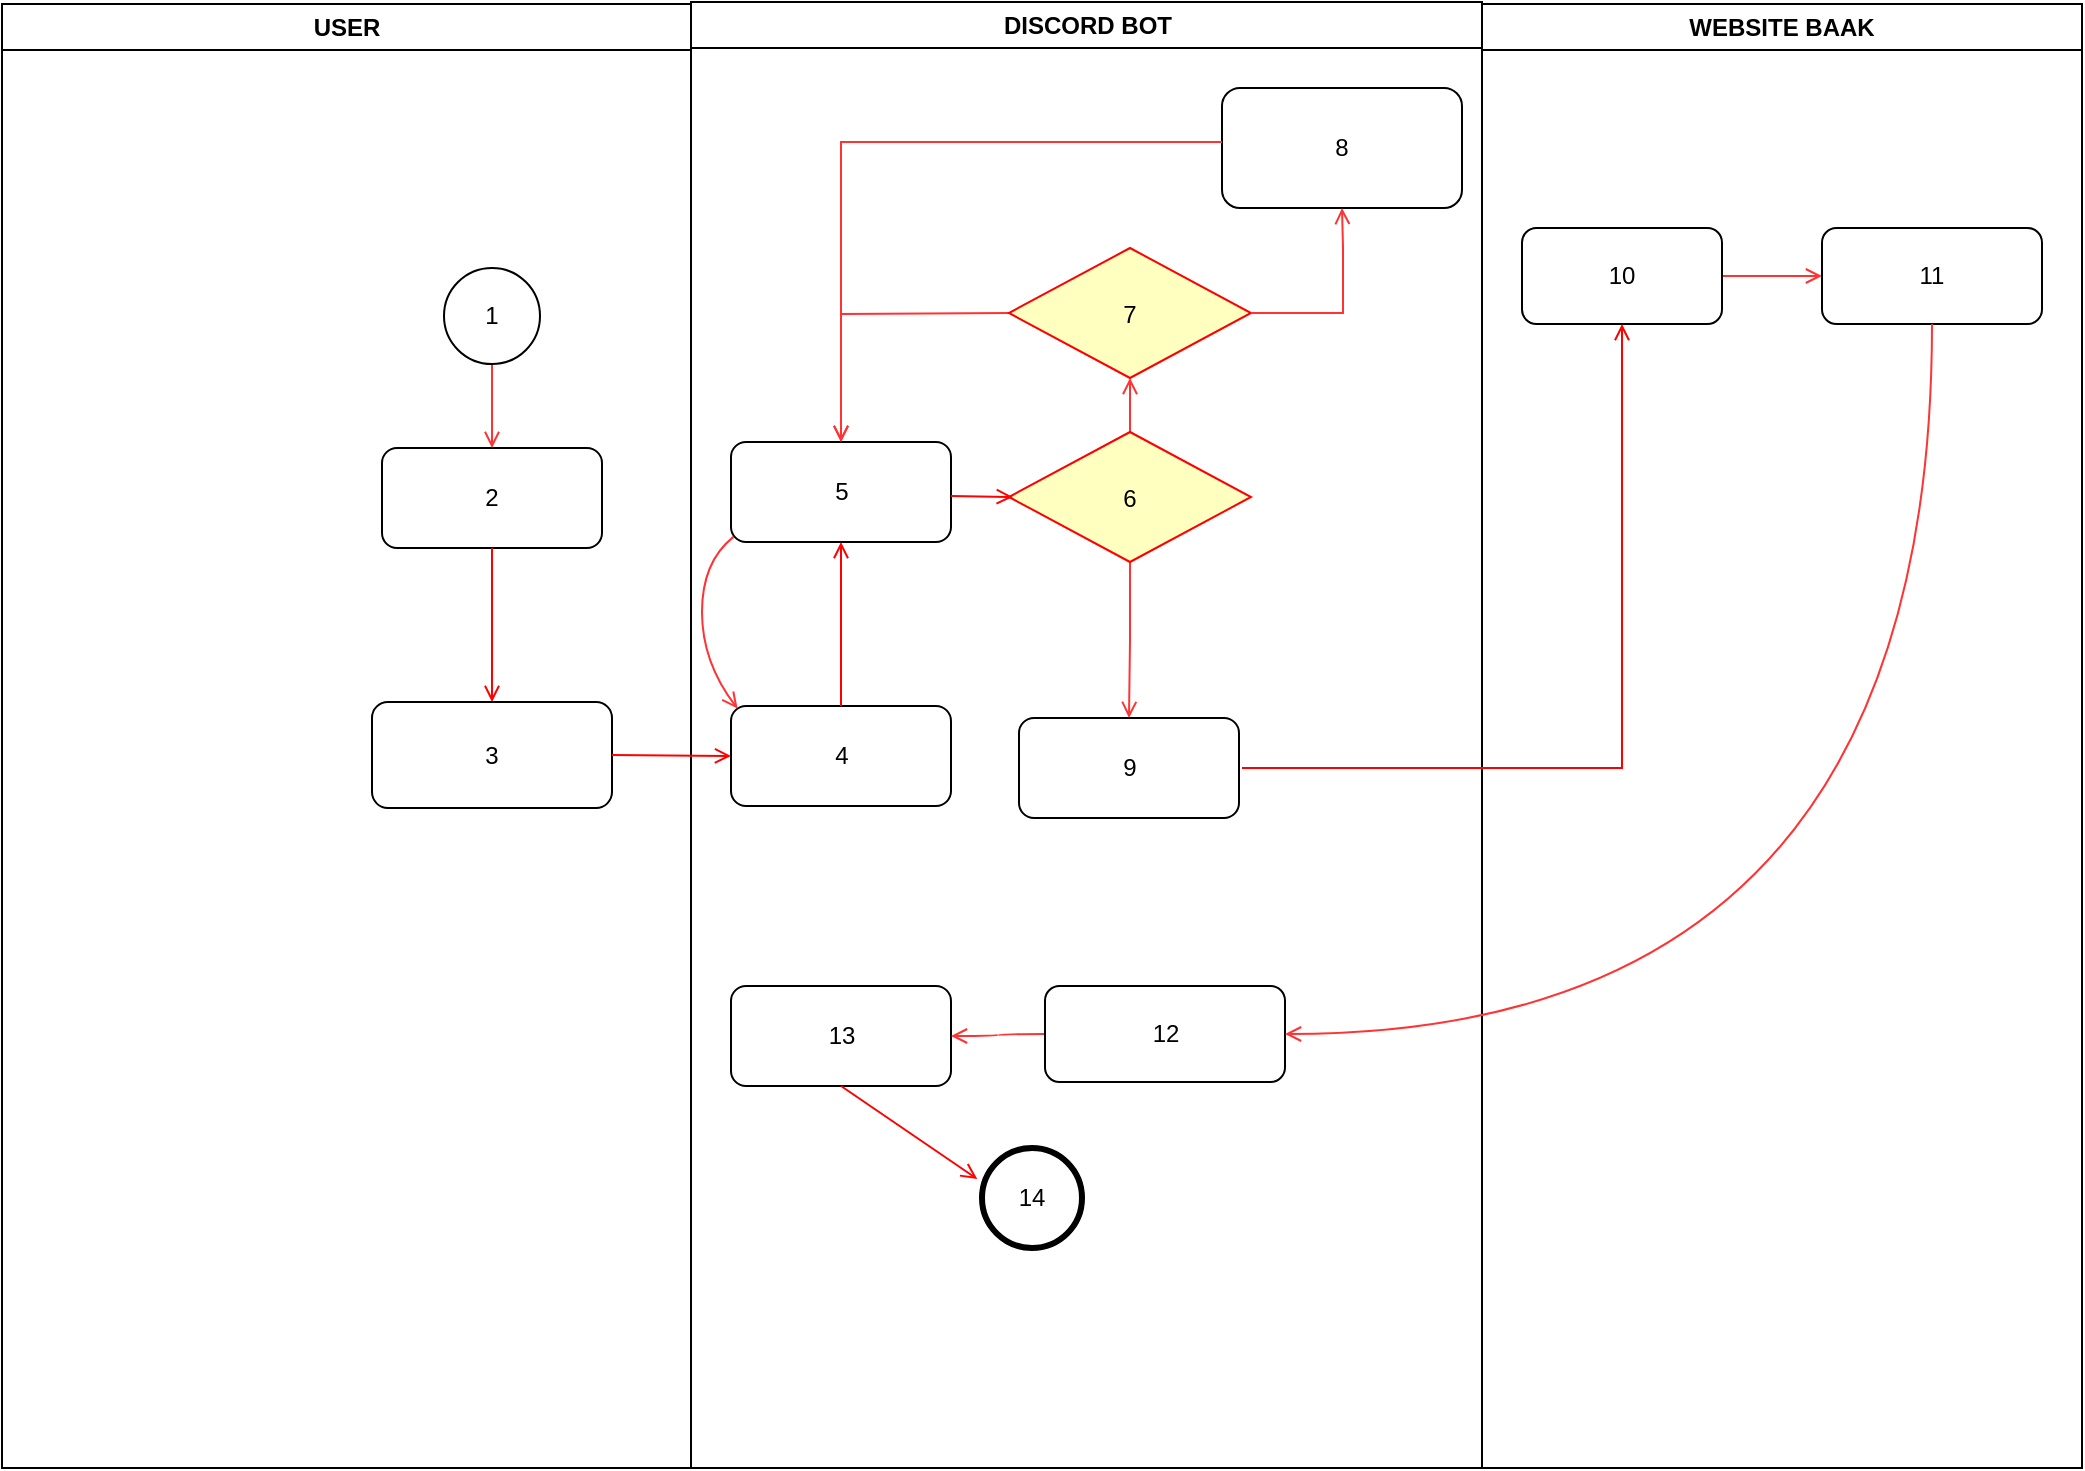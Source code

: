 <mxfile version="20.5.1" type="github">
  <diagram id="2ciFKfZ7ZzHzfvBWZ5C_" name="Page-1">
    <mxGraphModel dx="716" dy="403" grid="1" gridSize="10" guides="1" tooltips="1" connect="1" arrows="1" fold="1" page="1" pageScale="1" pageWidth="850" pageHeight="1100" math="0" shadow="0">
      <root>
        <mxCell id="0" />
        <mxCell id="1" parent="0" />
        <mxCell id="_sUXLbSh4wj3Fm5f3w61-1" value="USER" style="swimlane;whiteSpace=wrap" parent="1" vertex="1">
          <mxGeometry x="100" y="128" width="344.5" height="732" as="geometry" />
        </mxCell>
        <mxCell id="_sUXLbSh4wj3Fm5f3w61-5" value="2" style="rounded=1;whiteSpace=wrap;html=1;" parent="_sUXLbSh4wj3Fm5f3w61-1" vertex="1">
          <mxGeometry x="190" y="222" width="110" height="50" as="geometry" />
        </mxCell>
        <mxCell id="_sUXLbSh4wj3Fm5f3w61-7" value="" style="endArrow=open;strokeColor=#FF0000;endFill=1;rounded=0;entryX=0.5;entryY=0;entryDx=0;entryDy=0;" parent="_sUXLbSh4wj3Fm5f3w61-1" source="_sUXLbSh4wj3Fm5f3w61-5" target="_sUXLbSh4wj3Fm5f3w61-8" edge="1">
          <mxGeometry relative="1" as="geometry">
            <mxPoint x="115" y="325" as="targetPoint" />
          </mxGeometry>
        </mxCell>
        <mxCell id="_sUXLbSh4wj3Fm5f3w61-8" value="3" style="rounded=1;whiteSpace=wrap;html=1;" parent="_sUXLbSh4wj3Fm5f3w61-1" vertex="1">
          <mxGeometry x="185" y="349" width="120" height="53" as="geometry" />
        </mxCell>
        <mxCell id="_sUXLbSh4wj3Fm5f3w61-51" style="edgeStyle=orthogonalEdgeStyle;rounded=0;orthogonalLoop=1;jettySize=auto;html=1;entryX=0.5;entryY=0;entryDx=0;entryDy=0;strokeColor=#FF3333;endArrow=open;endFill=0;" parent="_sUXLbSh4wj3Fm5f3w61-1" source="_sUXLbSh4wj3Fm5f3w61-50" target="_sUXLbSh4wj3Fm5f3w61-5" edge="1">
          <mxGeometry relative="1" as="geometry" />
        </mxCell>
        <mxCell id="_sUXLbSh4wj3Fm5f3w61-50" value="1" style="ellipse;whiteSpace=wrap;html=1;aspect=fixed;strokeWidth=1;" parent="_sUXLbSh4wj3Fm5f3w61-1" vertex="1">
          <mxGeometry x="221" y="132" width="48" height="48" as="geometry" />
        </mxCell>
        <mxCell id="_sUXLbSh4wj3Fm5f3w61-10" value="DISCORD BOT" style="swimlane;whiteSpace=wrap" parent="1" vertex="1">
          <mxGeometry x="444.5" y="127" width="395.5" height="733" as="geometry" />
        </mxCell>
        <mxCell id="_sUXLbSh4wj3Fm5f3w61-14" value="5" style="rounded=1;whiteSpace=wrap;html=1;" parent="_sUXLbSh4wj3Fm5f3w61-10" vertex="1">
          <mxGeometry x="20" y="220" width="110" height="50" as="geometry" />
        </mxCell>
        <mxCell id="_sUXLbSh4wj3Fm5f3w61-16" value="4" style="rounded=1;whiteSpace=wrap;html=1;" parent="_sUXLbSh4wj3Fm5f3w61-10" vertex="1">
          <mxGeometry x="20" y="352" width="110" height="50" as="geometry" />
        </mxCell>
        <mxCell id="_sUXLbSh4wj3Fm5f3w61-17" value="" style="endArrow=none;strokeColor=#FF0000;endFill=0;rounded=0;startArrow=open;startFill=0;" parent="_sUXLbSh4wj3Fm5f3w61-10" source="_sUXLbSh4wj3Fm5f3w61-14" target="_sUXLbSh4wj3Fm5f3w61-16" edge="1">
          <mxGeometry relative="1" as="geometry" />
        </mxCell>
        <mxCell id="_sUXLbSh4wj3Fm5f3w61-47" style="edgeStyle=orthogonalEdgeStyle;rounded=0;orthogonalLoop=1;jettySize=auto;html=1;entryX=0.5;entryY=0;entryDx=0;entryDy=0;strokeColor=#FF3333;endArrow=open;endFill=0;" parent="_sUXLbSh4wj3Fm5f3w61-10" source="_sUXLbSh4wj3Fm5f3w61-18" target="_sUXLbSh4wj3Fm5f3w61-24" edge="1">
          <mxGeometry relative="1" as="geometry" />
        </mxCell>
        <mxCell id="_sUXLbSh4wj3Fm5f3w61-58" value="" style="edgeStyle=orthogonalEdgeStyle;rounded=0;orthogonalLoop=1;jettySize=auto;html=1;strokeColor=#FF3333;endArrow=open;endFill=0;" parent="_sUXLbSh4wj3Fm5f3w61-10" source="_sUXLbSh4wj3Fm5f3w61-18" target="_sUXLbSh4wj3Fm5f3w61-57" edge="1">
          <mxGeometry relative="1" as="geometry" />
        </mxCell>
        <mxCell id="_sUXLbSh4wj3Fm5f3w61-18" value="6" style="rhombus;fillColor=#ffffc0;strokeColor=#ff0000;fontSize=12;" parent="_sUXLbSh4wj3Fm5f3w61-10" vertex="1">
          <mxGeometry x="159" y="215" width="121" height="65" as="geometry" />
        </mxCell>
        <mxCell id="_sUXLbSh4wj3Fm5f3w61-21" value="" style="endArrow=open;strokeColor=#FF0000;endFill=1;rounded=0" parent="_sUXLbSh4wj3Fm5f3w61-10" edge="1">
          <mxGeometry relative="1" as="geometry">
            <mxPoint x="130" y="246.952" as="sourcePoint" />
            <mxPoint x="160.888" y="247.486" as="targetPoint" />
          </mxGeometry>
        </mxCell>
        <mxCell id="_sUXLbSh4wj3Fm5f3w61-24" value="9" style="rounded=1;whiteSpace=wrap;html=1;" parent="_sUXLbSh4wj3Fm5f3w61-10" vertex="1">
          <mxGeometry x="164" y="358" width="110" height="50" as="geometry" />
        </mxCell>
        <mxCell id="_sUXLbSh4wj3Fm5f3w61-28" value="13" style="rounded=1;whiteSpace=wrap;html=1;" parent="_sUXLbSh4wj3Fm5f3w61-10" vertex="1">
          <mxGeometry x="20" y="492" width="110" height="50" as="geometry" />
        </mxCell>
        <mxCell id="_sUXLbSh4wj3Fm5f3w61-30" value="" style="endArrow=open;strokeColor=#FF0000;endFill=1;rounded=0;exitX=0.5;exitY=1;exitDx=0;exitDy=0;" parent="_sUXLbSh4wj3Fm5f3w61-10" source="_sUXLbSh4wj3Fm5f3w61-28" edge="1">
          <mxGeometry relative="1" as="geometry">
            <mxPoint x="143.139" y="588.502" as="targetPoint" />
          </mxGeometry>
        </mxCell>
        <mxCell id="_sUXLbSh4wj3Fm5f3w61-31" value="" style="edgeStyle=orthogonalEdgeStyle;curved=1;rounded=0;orthogonalLoop=1;jettySize=auto;html=1;endArrow=open;endFill=0;strokeColor=#FF3333;" parent="_sUXLbSh4wj3Fm5f3w61-10" source="_sUXLbSh4wj3Fm5f3w61-32" target="_sUXLbSh4wj3Fm5f3w61-28" edge="1">
          <mxGeometry relative="1" as="geometry" />
        </mxCell>
        <mxCell id="_sUXLbSh4wj3Fm5f3w61-32" value="12" style="rounded=1;whiteSpace=wrap;html=1;" parent="_sUXLbSh4wj3Fm5f3w61-10" vertex="1">
          <mxGeometry x="177" y="492" width="120" height="48" as="geometry" />
        </mxCell>
        <mxCell id="_sUXLbSh4wj3Fm5f3w61-49" value="14" style="ellipse;whiteSpace=wrap;html=1;aspect=fixed;strokeWidth=3;" parent="_sUXLbSh4wj3Fm5f3w61-10" vertex="1">
          <mxGeometry x="145.5" y="573" width="50" height="50" as="geometry" />
        </mxCell>
        <mxCell id="_sUXLbSh4wj3Fm5f3w61-52" value="8" style="rounded=1;whiteSpace=wrap;html=1;strokeWidth=1;" parent="_sUXLbSh4wj3Fm5f3w61-10" vertex="1">
          <mxGeometry x="265.5" y="43" width="120" height="60" as="geometry" />
        </mxCell>
        <mxCell id="_sUXLbSh4wj3Fm5f3w61-60" style="edgeStyle=orthogonalEdgeStyle;rounded=0;orthogonalLoop=1;jettySize=auto;html=1;entryX=0.5;entryY=0;entryDx=0;entryDy=0;strokeColor=#FF3333;endArrow=open;endFill=0;" parent="_sUXLbSh4wj3Fm5f3w61-10" target="_sUXLbSh4wj3Fm5f3w61-14" edge="1">
          <mxGeometry relative="1" as="geometry">
            <mxPoint x="158.998" y="155.504" as="sourcePoint" />
            <mxPoint x="74.99" y="220" as="targetPoint" />
          </mxGeometry>
        </mxCell>
        <mxCell id="_sUXLbSh4wj3Fm5f3w61-57" value="7" style="rhombus;fillColor=#ffffc0;strokeColor=#ff0000;fontSize=12;" parent="_sUXLbSh4wj3Fm5f3w61-10" vertex="1">
          <mxGeometry x="159" y="123" width="121" height="65" as="geometry" />
        </mxCell>
        <mxCell id="_sUXLbSh4wj3Fm5f3w61-59" style="edgeStyle=orthogonalEdgeStyle;rounded=0;orthogonalLoop=1;jettySize=auto;html=1;strokeColor=#FF3333;endArrow=open;endFill=0;entryX=0.5;entryY=1;entryDx=0;entryDy=0;" parent="_sUXLbSh4wj3Fm5f3w61-10" source="_sUXLbSh4wj3Fm5f3w61-57" target="_sUXLbSh4wj3Fm5f3w61-52" edge="1">
          <mxGeometry relative="1" as="geometry">
            <mxPoint x="325.5" y="123" as="targetPoint" />
            <Array as="points">
              <mxPoint x="326" y="155" />
              <mxPoint x="326" y="123" />
            </Array>
          </mxGeometry>
        </mxCell>
        <mxCell id="bPwisEohaf50DnW3L6Bc-1" value="" style="curved=1;endArrow=open;html=1;rounded=0;exitX=0.011;exitY=0.949;exitDx=0;exitDy=0;exitPerimeter=0;endFill=0;entryX=0.03;entryY=0.026;entryDx=0;entryDy=0;entryPerimeter=0;strokeColor=#FF3333;" edge="1" parent="_sUXLbSh4wj3Fm5f3w61-10" source="_sUXLbSh4wj3Fm5f3w61-14" target="_sUXLbSh4wj3Fm5f3w61-16">
          <mxGeometry width="50" height="50" relative="1" as="geometry">
            <mxPoint x="20.55" y="263" as="sourcePoint" />
            <mxPoint x="28.91" y="352" as="targetPoint" />
            <Array as="points">
              <mxPoint x="5.5" y="280" />
              <mxPoint x="5.5" y="330" />
            </Array>
          </mxGeometry>
        </mxCell>
        <mxCell id="_sUXLbSh4wj3Fm5f3w61-33" value="WEBSITE BAAK" style="swimlane;whiteSpace=wrap" parent="1" vertex="1">
          <mxGeometry x="840" y="128" width="300" height="732" as="geometry" />
        </mxCell>
        <mxCell id="_sUXLbSh4wj3Fm5f3w61-34" value="" style="edgeStyle=orthogonalEdgeStyle;rounded=0;orthogonalLoop=1;jettySize=auto;html=1;fillColor=#f8cecc;strokeColor=#FF3333;endArrow=open;endFill=0;" parent="_sUXLbSh4wj3Fm5f3w61-33" source="_sUXLbSh4wj3Fm5f3w61-35" target="_sUXLbSh4wj3Fm5f3w61-36" edge="1">
          <mxGeometry relative="1" as="geometry" />
        </mxCell>
        <mxCell id="_sUXLbSh4wj3Fm5f3w61-35" value="10" style="rounded=1;whiteSpace=wrap;html=1;" parent="_sUXLbSh4wj3Fm5f3w61-33" vertex="1">
          <mxGeometry x="20" y="112" width="100" height="48" as="geometry" />
        </mxCell>
        <mxCell id="_sUXLbSh4wj3Fm5f3w61-36" value="11" style="rounded=1;whiteSpace=wrap;html=1;" parent="_sUXLbSh4wj3Fm5f3w61-33" vertex="1">
          <mxGeometry x="170" y="112" width="110" height="48" as="geometry" />
        </mxCell>
        <mxCell id="_sUXLbSh4wj3Fm5f3w61-38" style="rounded=0;orthogonalLoop=1;jettySize=auto;html=1;entryX=1;entryY=0.5;entryDx=0;entryDy=0;endArrow=open;endFill=0;strokeColor=#FF3333;exitX=0.5;exitY=1;exitDx=0;exitDy=0;edgeStyle=orthogonalEdgeStyle;curved=1;" parent="1" source="_sUXLbSh4wj3Fm5f3w61-36" target="_sUXLbSh4wj3Fm5f3w61-32" edge="1">
          <mxGeometry relative="1" as="geometry">
            <mxPoint x="990" y="290" as="sourcePoint" />
          </mxGeometry>
        </mxCell>
        <mxCell id="_sUXLbSh4wj3Fm5f3w61-9" value="" style="endArrow=open;strokeColor=#FF0000;endFill=1;rounded=0;exitX=1;exitY=0.5;exitDx=0;exitDy=0;entryX=0;entryY=0.5;entryDx=0;entryDy=0;" parent="1" source="_sUXLbSh4wj3Fm5f3w61-8" target="_sUXLbSh4wj3Fm5f3w61-16" edge="1">
          <mxGeometry relative="1" as="geometry">
            <mxPoint x="330" y="510" as="sourcePoint" />
            <mxPoint x="460" y="510" as="targetPoint" />
          </mxGeometry>
        </mxCell>
        <mxCell id="_sUXLbSh4wj3Fm5f3w61-26" value="" style="edgeStyle=elbowEdgeStyle;elbow=horizontal;strokeColor=#FF0000;endArrow=open;endFill=1;rounded=0;entryX=0.5;entryY=1;entryDx=0;entryDy=0;" parent="1" target="_sUXLbSh4wj3Fm5f3w61-35" edge="1">
          <mxGeometry width="100" height="100" relative="1" as="geometry">
            <mxPoint x="720" y="510" as="sourcePoint" />
            <mxPoint x="724.5" y="571.5" as="targetPoint" />
            <Array as="points">
              <mxPoint x="910" y="420" />
              <mxPoint x="830.5" y="560" />
              <mxPoint x="830.5" y="560" />
              <mxPoint x="830.5" y="560" />
              <mxPoint x="830.5" y="490" />
            </Array>
          </mxGeometry>
        </mxCell>
        <mxCell id="_sUXLbSh4wj3Fm5f3w61-61" style="edgeStyle=orthogonalEdgeStyle;rounded=0;orthogonalLoop=1;jettySize=auto;html=1;strokeColor=#FF3333;endArrow=open;endFill=0;entryX=0.5;entryY=0;entryDx=0;entryDy=0;" parent="1" target="_sUXLbSh4wj3Fm5f3w61-14" edge="1">
          <mxGeometry relative="1" as="geometry">
            <mxPoint x="520" y="340" as="targetPoint" />
            <mxPoint x="710" y="197" as="sourcePoint" />
            <Array as="points">
              <mxPoint x="519" y="197" />
            </Array>
          </mxGeometry>
        </mxCell>
      </root>
    </mxGraphModel>
  </diagram>
</mxfile>
